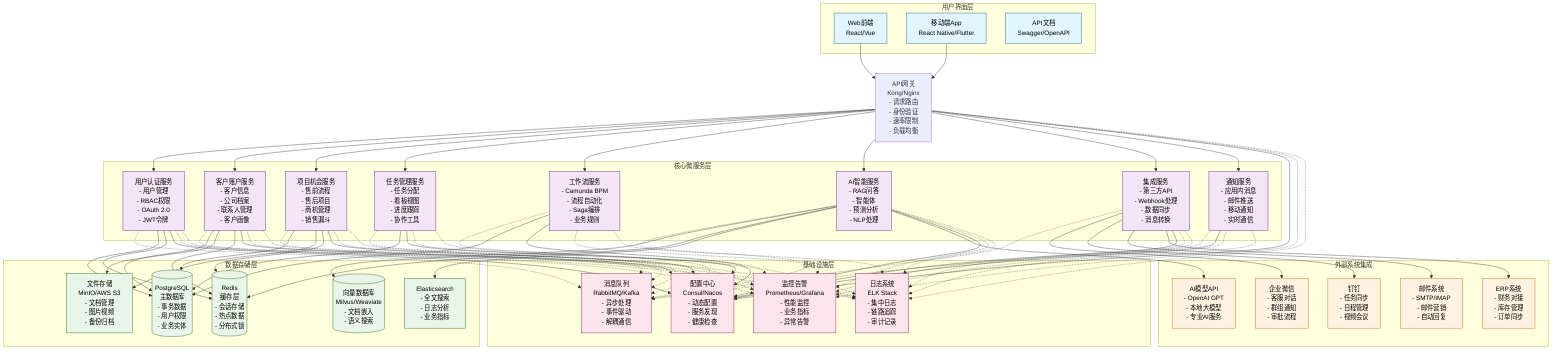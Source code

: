graph TB
    %% 用户层
    subgraph "用户界面层"
        WEB[Web前端<br/>React/Vue]
        MOBILE[移动端App<br/>React Native/Flutter]
        API_DOCS[API文档<br/>Swagger/OpenAPI]
    end

    %% API网关
    GATEWAY[API网关<br/>Kong/Nginx<br/>- 请求路由<br/>- 身份验证<br/>- 速率限制<br/>- 负载均衡]

    %% 核心微服务层
    subgraph "核心微服务层"
        AUTH[用户认证服务<br/>- 用户管理<br/>- RBAC权限<br/>- OAuth 2.0<br/>- JWT令牌]

        CUSTOMER[客户账户服务<br/>- 客户信息<br/>- 公司档案<br/>- 联系人管理<br/>- 客户画像]

        PROJECT[项目机会服务<br/>- 售前流程<br/>- 售后项目<br/>- 商机管理<br/>- 销售漏斗]

        TASK[任务管理服务<br/>- 任务分配<br/>- 看板视图<br/>- 进度跟踪<br/>- 协作工具]

        WORKFLOW[工作流服务<br/>- Camunda BPM<br/>- 流程自动化<br/>- Saga编排<br/>- 业务规则]

        AI_SERVICE[AI智能服务<br/>- RAG问答<br/>- 智能体<br/>- 预测分析<br/>- NLP处理]

        INTEGRATION[集成服务<br/>- 第三方API<br/>- Webhook处理<br/>- 数据同步<br/>- 消息转换]

        NOTIFICATION[通知服务<br/>- 应用内消息<br/>- 邮件推送<br/>- 移动通知<br/>- 实时通信]
    end

    %% 数据存储层
    subgraph "数据存储层"
        POSTGRES[(PostgreSQL<br/>主数据库<br/>- 事务数据<br/>- 用户权限<br/>- 业务实体)]
        
        REDIS[(Redis<br/>缓存层<br/>- 会话存储<br/>- 热点数据<br/>- 分布式锁)]
        
        VECTOR_DB[(向量数据库<br/>Milvus/Weaviate<br/>- 文档嵌入<br/>- 语义搜索)]
        
        FILES[文件存储<br/>MinIO/AWS S3<br/>- 文档管理<br/>- 图片视频<br/>- 备份归档]
        
        ELASTIC[Elasticsearch<br/>- 全文搜索<br/>- 日志分析<br/>- 业务指标]
    end

    %% 外部系统集成
    subgraph "外部系统集成"
        WECHAT[企业微信<br/>- 客服对话<br/>- 群组通知<br/>- 审批流程]
        
        DINGTALK[钉钉<br/>- 任务同步<br/>- 日程管理<br/>- 视频会议]
        
        EMAIL[邮件系统<br/>- SMTP/IMAP<br/>- 邮件营销<br/>- 自动回复]
        
        AI_API[AI模型API<br/>- OpenAI GPT<br/>- 本地大模型<br/>- 专业AI服务]
        
        ERP[ERP系统<br/>- 财务对接<br/>- 库存管理<br/>- 订单同步]
    end

    %% 基础设施层
    subgraph "基础设施层"
        MQ[消息队列<br/>RabbitMQ/Kafka<br/>- 异步处理<br/>- 事件驱动<br/>- 解耦通信]
        
        MONITOR[监控告警<br/>Prometheus/Grafana<br/>- 性能监控<br/>- 业务指标<br/>- 异常告警]
        
        LOG[日志系统<br/>ELK Stack<br/>- 集中日志<br/>- 链路追踪<br/>- 审计记录]
        
        CONFIG[配置中心<br/>Consul/Nacos<br/>- 动态配置<br/>- 服务发现<br/>- 健康检查]
    end

    %% 连接关系
    WEB --> GATEWAY
    MOBILE --> GATEWAY
    
    GATEWAY --> AUTH
    GATEWAY --> CUSTOMER
    GATEWAY --> PROJECT
    GATEWAY --> TASK
    GATEWAY --> WORKFLOW
    GATEWAY --> AI_SERVICE
    GATEWAY --> INTEGRATION
    GATEWAY --> NOTIFICATION

    %% 服务间通信
    AUTH -.-> MQ
    CUSTOMER -.-> MQ
    PROJECT -.-> MQ
    TASK -.-> MQ
    WORKFLOW -.-> MQ
    AI_SERVICE -.-> MQ
    INTEGRATION -.-> MQ
    NOTIFICATION -.-> MQ

    %% 数据库连接
    AUTH --> POSTGRES
    CUSTOMER --> POSTGRES
    PROJECT --> POSTGRES
    TASK --> POSTGRES
    WORKFLOW --> POSTGRES
    
    AI_SERVICE --> VECTOR_DB
    AI_SERVICE --> REDIS
    AI_SERVICE --> ELASTIC
    
    PROJECT --> FILES
    CUSTOMER --> FILES
    
    %% 缓存连接
    AUTH --> REDIS
    CUSTOMER --> REDIS
    PROJECT --> REDIS

    %% 外部集成
    INTEGRATION --> WECHAT
    INTEGRATION --> DINGTALK
    INTEGRATION --> EMAIL
    INTEGRATION --> ERP
    AI_SERVICE --> AI_API

    %% 基础设施连接
    GATEWAY --> CONFIG
    AUTH --> CONFIG
    CUSTOMER --> CONFIG
    PROJECT --> CONFIG
    TASK --> CONFIG
    WORKFLOW --> CONFIG
    AI_SERVICE --> CONFIG
    INTEGRATION --> CONFIG
    NOTIFICATION --> CONFIG

    %% 监控连接
    GATEWAY -.-> MONITOR
    AUTH -.-> MONITOR
    CUSTOMER -.-> MONITOR
    PROJECT -.-> MONITOR
    TASK -.-> MONITOR
    WORKFLOW -.-> MONITOR
    AI_SERVICE -.-> MONITOR
    INTEGRATION -.-> MONITOR
    NOTIFICATION -.-> MONITOR

    %% 日志连接
    GATEWAY -.-> LOG
    AUTH -.-> LOG
    CUSTOMER -.-> LOG
    PROJECT -.-> LOG
    TASK -.-> LOG
    WORKFLOW -.-> LOG
    AI_SERVICE -.-> LOG
    INTEGRATION -.-> LOG
    NOTIFICATION -.-> LOG

    %% 样式定义
    classDef userLayer fill:#e1f5fe,stroke:#01579b,color:#000
    classDef serviceLayer fill:#f3e5f5,stroke:#4a148c,color:#000
    classDef dataLayer fill:#e8f5e8,stroke:#1b5e20,color:#000
    classDef externalLayer fill:#fff3e0,stroke:#e65100,color:#000
    classDef infraLayer fill:#fce4ec,stroke:#880e4f,color:#000

    class WEB,MOBILE,API_DOCS userLayer
    class AUTH,CUSTOMER,PROJECT,TASK,WORKFLOW,AI_SERVICE,INTEGRATION,NOTIFICATION serviceLayer
    class POSTGRES,REDIS,VECTOR_DB,FILES,ELASTIC dataLayer
    class WECHAT,DINGTALK,EMAIL,AI_API,ERP externalLayer
    class MQ,MONITOR,LOG,CONFIG infraLayer